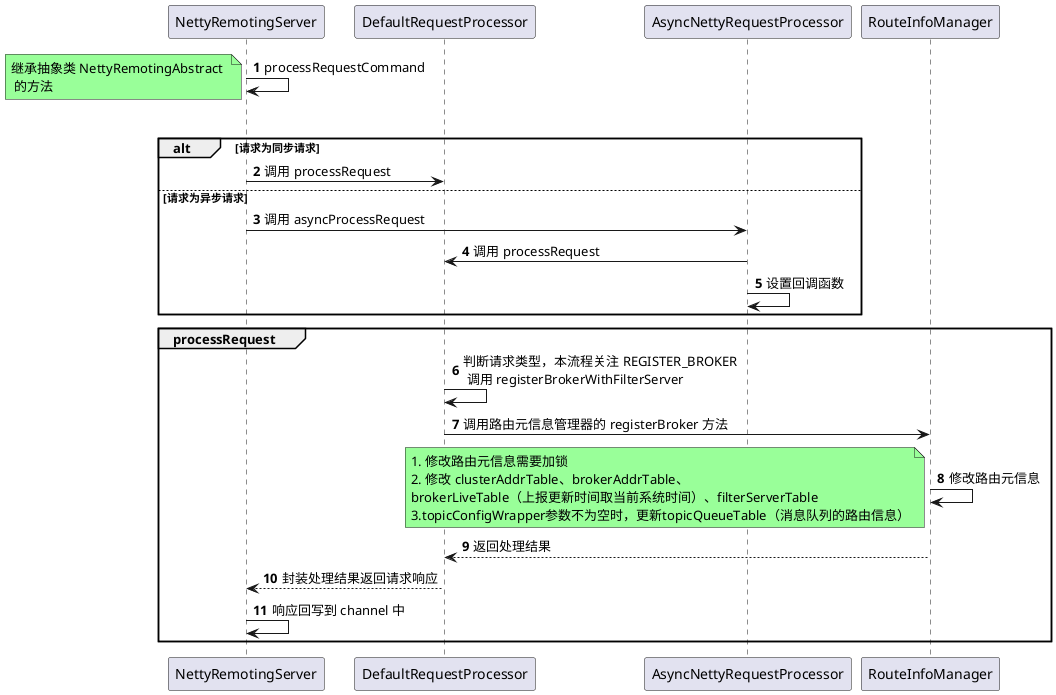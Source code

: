 @startuml
'https://plantuml.com/sequence-diagram

autonumber

NettyRemotingServer -> NettyRemotingServer: processRequestCommand
note left #99FF99 : 继承抽象类 NettyRemotingAbstract \n 的方法
group processRequestCommand
alt 请求为同步请求
NettyRemotingServer -> DefaultRequestProcessor: 调用 processRequest
else 请求为异步请求
NettyRemotingServer -> AsyncNettyRequestProcessor: 调用 asyncProcessRequest
AsyncNettyRequestProcessor -> DefaultRequestProcessor: 调用 processRequest
AsyncNettyRequestProcessor -> AsyncNettyRequestProcessor: 设置回调函数
end
group processRequest
DefaultRequestProcessor -> DefaultRequestProcessor: 判断请求类型，本流程关注 REGISTER_BROKER \n 调用 registerBrokerWithFilterServer
DefaultRequestProcessor -> RouteInfoManager: 调用路由元信息管理器的 registerBroker 方法
RouteInfoManager -> RouteInfoManager: 修改路由元信息
note left #99FF99: 1. 修改路由元信息需要加锁\n2. 修改 clusterAddrTable、brokerAddrTable、\nbrokerLiveTable（上报更新时间取当前系统时间）、filterServerTable\n3.topicConfigWrapper参数不为空时，更新topicQueueTable（消息队列的路由信息）
RouteInfoManager --> DefaultRequestProcessor: 返回处理结果
DefaultRequestProcessor --> NettyRemotingServer: 封装处理结果返回请求响应
NettyRemotingServer -> NettyRemotingServer: 响应回写到 channel 中
end
@enduml